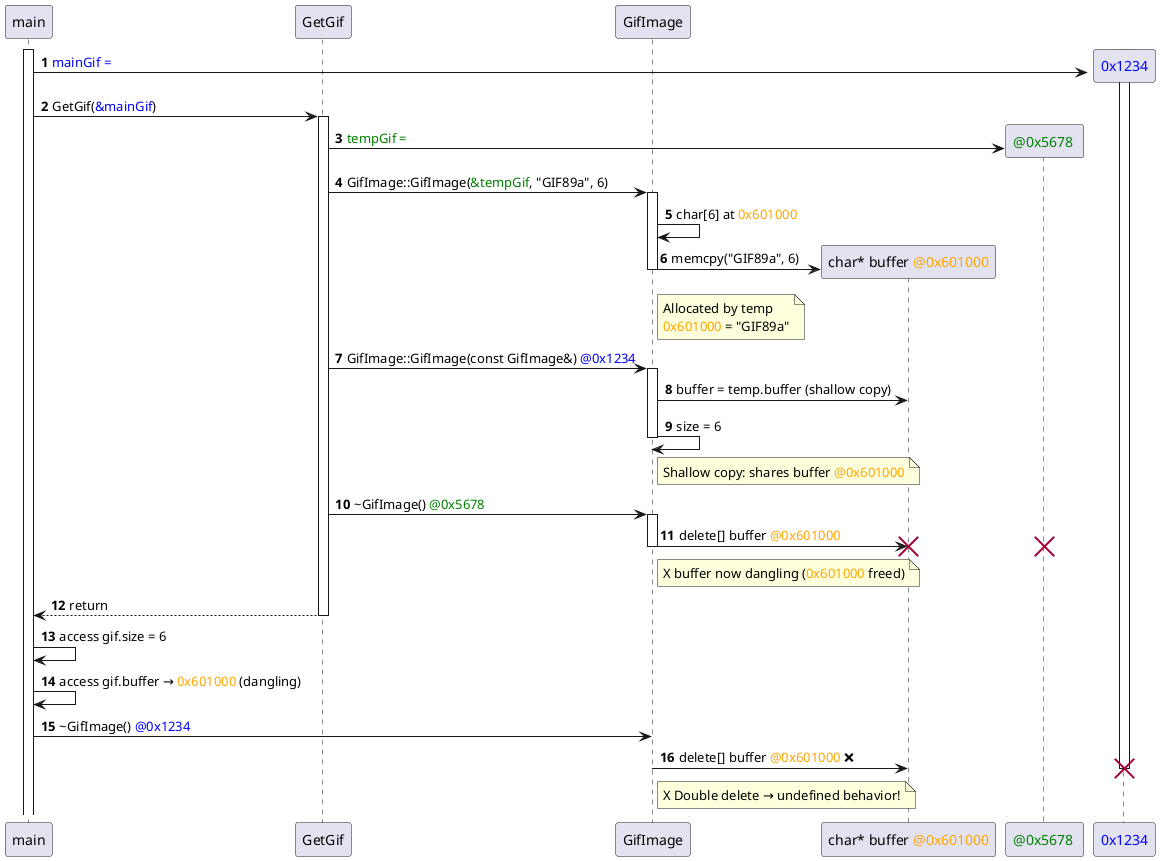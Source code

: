 @startuml
autonumber

participant main
participant GetGif
participant "char* buffer <color:orange>@0x601000</color>" as Buffer
participant GifImage
participant "Buffer" as Buffer
participant "<color:green>@0x5678 </color>" as Temp
participant "<color:blue>0x1234</color>" as Gif

activate main

create Gif
activate Gif
main -> Gif : <color:blue>mainGif = </color>


main -> GetGif : GetGif(<color:blue>&mainGif</color>)
activate GetGif


create Temp
GetGif -> Temp : <color:green>tempGif = </color>

GetGif -> GifImage : GifImage::GifImage(<color:green>&tempGif</color>, "GIF89a", 6)
activate GifImage

GifImage -> GifImage : char[6] at <color:orange>0x601000</color>
create Buffer

GifImage -> Buffer : memcpy("GIF89a", 6)

note right of GifImage
Allocated by temp  
<color:orange>0x601000</color> = "GIF89a"
end note
deactivate GifImage

GetGif -> GifImage : GifImage::GifImage(const GifImage&) <color:blue>@0x1234</color>
activate GifImage

GifImage -> Buffer : buffer = temp.buffer (shallow copy)  
GifImage -> GifImage : size = 6

note right of GifImage
  Shallow copy: shares buffer <color:orange>@0x601000</color>
end note

deactivate GifImage

GetGif -> GifImage : ~GifImage() <color:green>@0x5678</color>
activate GifImage
GifImage -> Buffer : delete[] buffer <color:orange>@0x601000</color>
destroy Buffer

destroy Temp
deactivate GifImage

note right of GifImage
X️ buffer now dangling (<color:orange>0x601000</color> freed)
end note

main <-- GetGif : return
deactivate GetGif

main -> main : access gif.size = 6
main -> main : access gif.buffer → <color:orange>0x601000</color> (dangling)

main -> GifImage : ~GifImage() <color:blue>@0x1234</color>
GifImage -> Buffer : delete[] buffer <color:orange>@0x601000</color> ❌

note right of GifImage
X Double delete → undefined behavior!
end note
destroy Gif

@enduml

